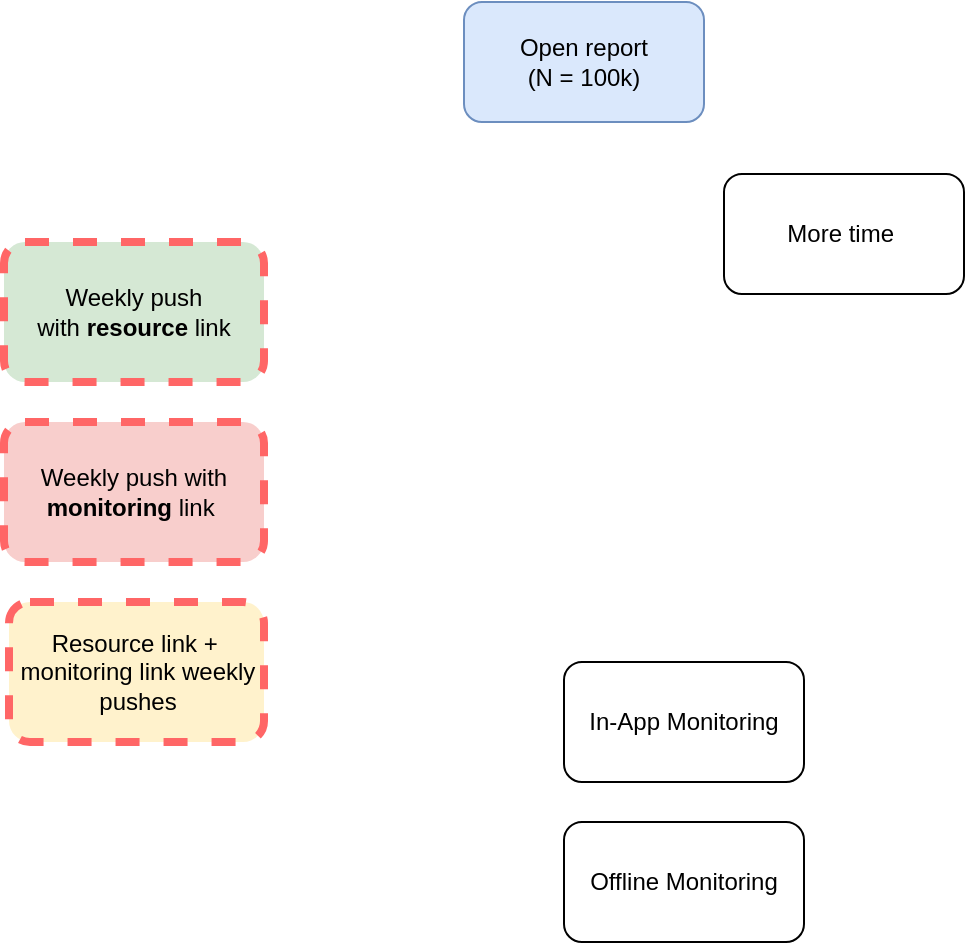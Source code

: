 <mxfile version="13.6.10" type="github">
  <diagram id="-UJTk1UJx1AWDmk8OpdB" name="Page-1">
    <mxGraphModel dx="603" dy="1560" grid="1" gridSize="10" guides="1" tooltips="1" connect="1" arrows="1" fold="1" page="1" pageScale="1" pageWidth="827" pageHeight="1169" math="0" shadow="0">
      <root>
        <mxCell id="0" />
        <mxCell id="1" parent="0" />
        <mxCell id="Lr0t73V-42CUzRThfrZZ-2" value="Open report&lt;br&gt;(N = 100k)" style="rounded=1;whiteSpace=wrap;html=1;fillColor=#dae8fc;strokeColor=#6c8ebf;" vertex="1" parent="1">
          <mxGeometry x="510" y="-730" width="120" height="60" as="geometry" />
        </mxCell>
        <mxCell id="Lr0t73V-42CUzRThfrZZ-3" value="Weekly push with &lt;b&gt;monitoring&lt;/b&gt; link&amp;nbsp;" style="rounded=1;whiteSpace=wrap;html=1;fillColor=#f8cecc;dashed=1;strokeWidth=4;strokeColor=#FF6666;" vertex="1" parent="1">
          <mxGeometry x="280" y="-520" width="130" height="70" as="geometry" />
        </mxCell>
        <mxCell id="Lr0t73V-42CUzRThfrZZ-4" value="Weekly push&lt;br&gt;with &lt;b&gt;resource&lt;/b&gt; link" style="rounded=1;whiteSpace=wrap;html=1;fillColor=#d5e8d4;dashed=1;strokeWidth=4;strokeColor=#FF6666;" vertex="1" parent="1">
          <mxGeometry x="280" y="-610" width="130" height="70" as="geometry" />
        </mxCell>
        <mxCell id="Lr0t73V-42CUzRThfrZZ-5" value="Resource link +&amp;nbsp; monitoring link weekly pushes" style="rounded=1;whiteSpace=wrap;html=1;fillColor=#fff2cc;strokeColor=#FF6666;dashed=1;strokeWidth=4;" vertex="1" parent="1">
          <mxGeometry x="282.5" y="-430" width="127.5" height="70" as="geometry" />
        </mxCell>
        <mxCell id="Lr0t73V-42CUzRThfrZZ-6" value="In-App Monitoring" style="rounded=1;whiteSpace=wrap;html=1;" vertex="1" parent="1">
          <mxGeometry x="560" y="-400" width="120" height="60" as="geometry" />
        </mxCell>
        <mxCell id="Lr0t73V-42CUzRThfrZZ-7" value="Offline Monitoring" style="rounded=1;whiteSpace=wrap;html=1;" vertex="1" parent="1">
          <mxGeometry x="560" y="-320" width="120" height="60" as="geometry" />
        </mxCell>
        <mxCell id="Lr0t73V-42CUzRThfrZZ-8" value="More time&amp;nbsp;" style="rounded=1;whiteSpace=wrap;html=1;" vertex="1" parent="1">
          <mxGeometry x="640" y="-644" width="120" height="60" as="geometry" />
        </mxCell>
      </root>
    </mxGraphModel>
  </diagram>
</mxfile>
